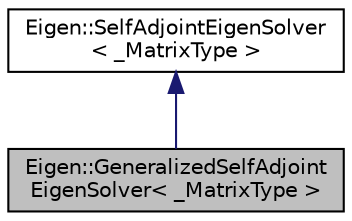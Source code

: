 digraph "Eigen::GeneralizedSelfAdjointEigenSolver&lt; _MatrixType &gt;"
{
  edge [fontname="Helvetica",fontsize="10",labelfontname="Helvetica",labelfontsize="10"];
  node [fontname="Helvetica",fontsize="10",shape=record];
  Node1 [label="Eigen::GeneralizedSelfAdjoint\lEigenSolver\< _MatrixType \>",height=0.2,width=0.4,color="black", fillcolor="grey75", style="filled" fontcolor="black"];
  Node2 -> Node1 [dir="back",color="midnightblue",fontsize="10",style="solid",fontname="Helvetica"];
  Node2 [label="Eigen::SelfAdjointEigenSolver\l\< _MatrixType \>",height=0.2,width=0.4,color="black", fillcolor="white", style="filled",URL="$classEigen_1_1SelfAdjointEigenSolver.html",tooltip="Computes eigenvalues and eigenvectors of selfadjoint matrices. "];
}
